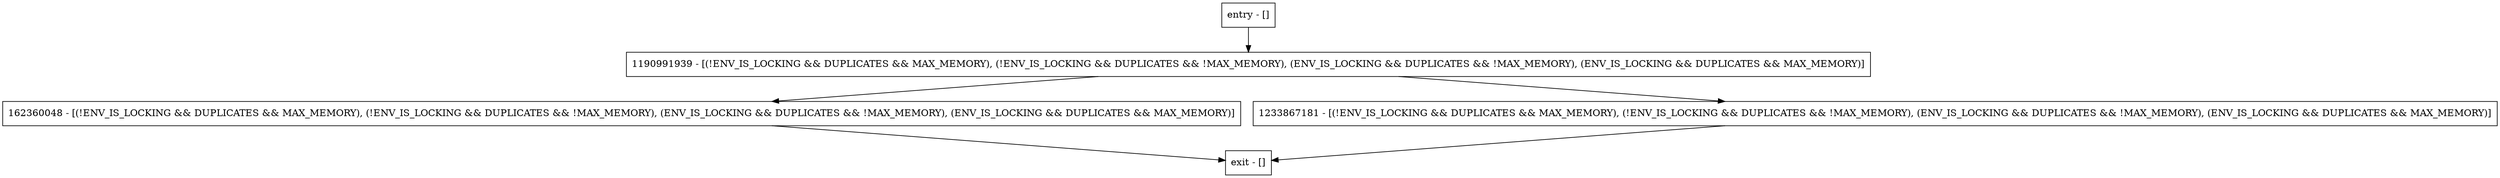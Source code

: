 digraph compareKeys {
node [shape=record];
entry [label="entry - []"];
exit [label="exit - []"];
1190991939 [label="1190991939 - [(!ENV_IS_LOCKING && DUPLICATES && MAX_MEMORY), (!ENV_IS_LOCKING && DUPLICATES && !MAX_MEMORY), (ENV_IS_LOCKING && DUPLICATES && !MAX_MEMORY), (ENV_IS_LOCKING && DUPLICATES && MAX_MEMORY)]"];
162360048 [label="162360048 - [(!ENV_IS_LOCKING && DUPLICATES && MAX_MEMORY), (!ENV_IS_LOCKING && DUPLICATES && !MAX_MEMORY), (ENV_IS_LOCKING && DUPLICATES && !MAX_MEMORY), (ENV_IS_LOCKING && DUPLICATES && MAX_MEMORY)]"];
1233867181 [label="1233867181 - [(!ENV_IS_LOCKING && DUPLICATES && MAX_MEMORY), (!ENV_IS_LOCKING && DUPLICATES && !MAX_MEMORY), (ENV_IS_LOCKING && DUPLICATES && !MAX_MEMORY), (ENV_IS_LOCKING && DUPLICATES && MAX_MEMORY)]"];
entry;
exit;
entry -> 1190991939;
1190991939 -> 162360048;
1190991939 -> 1233867181;
162360048 -> exit;
1233867181 -> exit;
}
